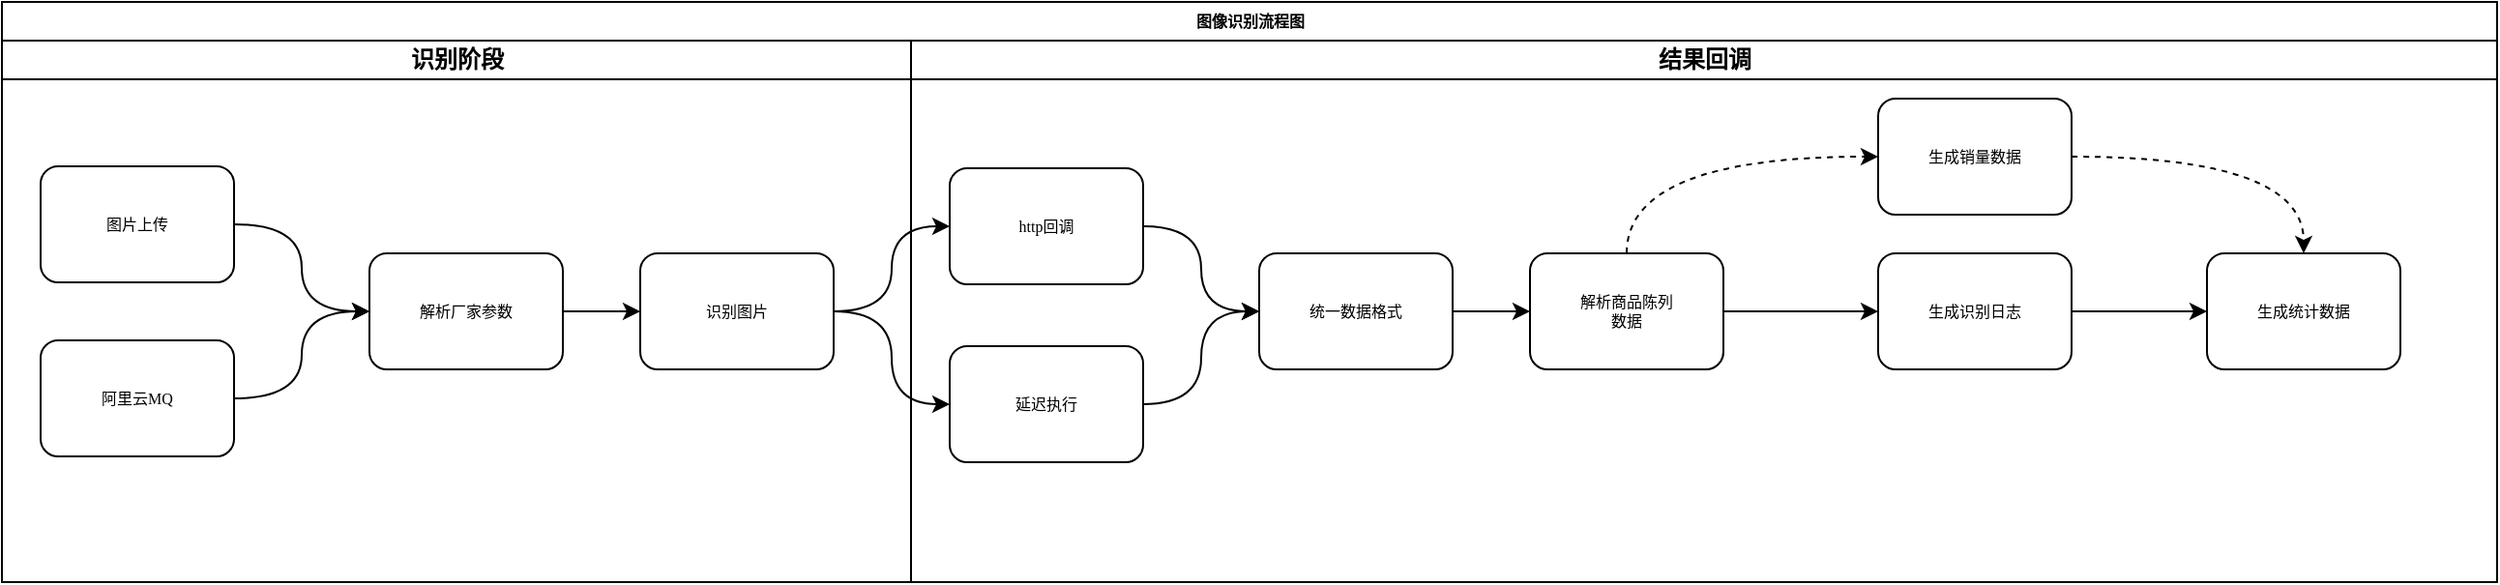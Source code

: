 <mxfile version="21.2.1" type="github">
  <diagram name="Page-1" id="74e2e168-ea6b-b213-b513-2b3c1d86103e">
    <mxGraphModel dx="1114" dy="676" grid="1" gridSize="10" guides="1" tooltips="1" connect="1" arrows="1" fold="1" page="1" pageScale="1" pageWidth="1400" pageHeight="850" background="none" math="0" shadow="0">
      <root>
        <mxCell id="0" />
        <mxCell id="1" parent="0" />
        <mxCell id="77e6c97f196da883-1" value="图像识别流程图" style="swimlane;html=1;childLayout=stackLayout;startSize=20;rounded=0;shadow=0;labelBackgroundColor=none;strokeWidth=1;fontFamily=Verdana;fontSize=8;align=center;" parent="1" vertex="1">
          <mxGeometry x="70" y="40" width="1290" height="300" as="geometry">
            <mxRectangle x="70" y="40" width="70" height="30" as="alternateBounds" />
          </mxGeometry>
        </mxCell>
        <mxCell id="77e6c97f196da883-2" value="识别阶段" style="swimlane;html=1;startSize=20;" parent="77e6c97f196da883-1" vertex="1">
          <mxGeometry y="20" width="470" height="280" as="geometry" />
        </mxCell>
        <mxCell id="PMfBoo3aBNSJoRgHsNJ--9" style="edgeStyle=orthogonalEdgeStyle;curved=1;rounded=0;orthogonalLoop=1;jettySize=auto;html=1;entryX=0;entryY=0.5;entryDx=0;entryDy=0;" edge="1" parent="77e6c97f196da883-2" source="77e6c97f196da883-8" target="PMfBoo3aBNSJoRgHsNJ--8">
          <mxGeometry relative="1" as="geometry" />
        </mxCell>
        <mxCell id="77e6c97f196da883-8" value="图片上传" style="rounded=1;whiteSpace=wrap;html=1;shadow=0;labelBackgroundColor=none;strokeWidth=1;fontFamily=Verdana;fontSize=8;align=center;" parent="77e6c97f196da883-2" vertex="1">
          <mxGeometry x="20" y="65" width="100" height="60" as="geometry" />
        </mxCell>
        <mxCell id="PMfBoo3aBNSJoRgHsNJ--10" style="edgeStyle=orthogonalEdgeStyle;curved=1;rounded=0;orthogonalLoop=1;jettySize=auto;html=1;entryX=0;entryY=0.5;entryDx=0;entryDy=0;" edge="1" parent="77e6c97f196da883-2" source="77e6c97f196da883-9" target="PMfBoo3aBNSJoRgHsNJ--8">
          <mxGeometry relative="1" as="geometry" />
        </mxCell>
        <mxCell id="77e6c97f196da883-9" value="阿里云MQ" style="rounded=1;whiteSpace=wrap;html=1;shadow=0;labelBackgroundColor=none;strokeWidth=1;fontFamily=Verdana;fontSize=8;align=center;" parent="77e6c97f196da883-2" vertex="1">
          <mxGeometry x="20" y="155" width="100" height="60" as="geometry" />
        </mxCell>
        <mxCell id="PMfBoo3aBNSJoRgHsNJ--12" style="edgeStyle=orthogonalEdgeStyle;curved=1;rounded=0;orthogonalLoop=1;jettySize=auto;html=1;exitX=1;exitY=0.5;exitDx=0;exitDy=0;entryX=0;entryY=0.5;entryDx=0;entryDy=0;" edge="1" parent="77e6c97f196da883-2" source="PMfBoo3aBNSJoRgHsNJ--8" target="PMfBoo3aBNSJoRgHsNJ--11">
          <mxGeometry relative="1" as="geometry" />
        </mxCell>
        <mxCell id="PMfBoo3aBNSJoRgHsNJ--8" value="解析厂家参数" style="rounded=1;whiteSpace=wrap;html=1;shadow=0;labelBackgroundColor=none;strokeWidth=1;fontFamily=Verdana;fontSize=8;align=center;" vertex="1" parent="77e6c97f196da883-2">
          <mxGeometry x="190" y="110" width="100" height="60" as="geometry" />
        </mxCell>
        <mxCell id="PMfBoo3aBNSJoRgHsNJ--11" value="识别图片" style="rounded=1;whiteSpace=wrap;html=1;shadow=0;labelBackgroundColor=none;strokeWidth=1;fontFamily=Verdana;fontSize=8;align=center;" vertex="1" parent="77e6c97f196da883-2">
          <mxGeometry x="330" y="110" width="100" height="60" as="geometry" />
        </mxCell>
        <mxCell id="77e6c97f196da883-3" value="结果回调" style="swimlane;html=1;startSize=20;" parent="77e6c97f196da883-1" vertex="1">
          <mxGeometry x="470" y="20" width="820" height="280" as="geometry" />
        </mxCell>
        <mxCell id="PMfBoo3aBNSJoRgHsNJ--18" style="edgeStyle=orthogonalEdgeStyle;curved=1;rounded=0;orthogonalLoop=1;jettySize=auto;html=1;entryX=0;entryY=0.5;entryDx=0;entryDy=0;" edge="1" parent="77e6c97f196da883-3" source="PMfBoo3aBNSJoRgHsNJ--13" target="PMfBoo3aBNSJoRgHsNJ--17">
          <mxGeometry relative="1" as="geometry" />
        </mxCell>
        <mxCell id="PMfBoo3aBNSJoRgHsNJ--13" value="http回调" style="rounded=1;whiteSpace=wrap;html=1;shadow=0;labelBackgroundColor=none;strokeWidth=1;fontFamily=Verdana;fontSize=8;align=center;" vertex="1" parent="77e6c97f196da883-3">
          <mxGeometry x="20" y="66" width="100" height="60" as="geometry" />
        </mxCell>
        <mxCell id="PMfBoo3aBNSJoRgHsNJ--19" style="edgeStyle=orthogonalEdgeStyle;curved=1;rounded=0;orthogonalLoop=1;jettySize=auto;html=1;entryX=0;entryY=0.5;entryDx=0;entryDy=0;" edge="1" parent="77e6c97f196da883-3" source="PMfBoo3aBNSJoRgHsNJ--14" target="PMfBoo3aBNSJoRgHsNJ--17">
          <mxGeometry relative="1" as="geometry" />
        </mxCell>
        <mxCell id="PMfBoo3aBNSJoRgHsNJ--14" value="延迟执行" style="rounded=1;whiteSpace=wrap;html=1;shadow=0;labelBackgroundColor=none;strokeWidth=1;fontFamily=Verdana;fontSize=8;align=center;" vertex="1" parent="77e6c97f196da883-3">
          <mxGeometry x="20" y="158" width="100" height="60" as="geometry" />
        </mxCell>
        <mxCell id="PMfBoo3aBNSJoRgHsNJ--21" style="edgeStyle=orthogonalEdgeStyle;curved=1;rounded=0;orthogonalLoop=1;jettySize=auto;html=1;entryX=0;entryY=0.5;entryDx=0;entryDy=0;" edge="1" parent="77e6c97f196da883-3" source="PMfBoo3aBNSJoRgHsNJ--17" target="PMfBoo3aBNSJoRgHsNJ--20">
          <mxGeometry relative="1" as="geometry" />
        </mxCell>
        <mxCell id="PMfBoo3aBNSJoRgHsNJ--17" value="统一数据格式" style="rounded=1;whiteSpace=wrap;html=1;shadow=0;labelBackgroundColor=none;strokeWidth=1;fontFamily=Verdana;fontSize=8;align=center;" vertex="1" parent="77e6c97f196da883-3">
          <mxGeometry x="180" y="110" width="100" height="60" as="geometry" />
        </mxCell>
        <mxCell id="PMfBoo3aBNSJoRgHsNJ--35" style="edgeStyle=orthogonalEdgeStyle;curved=1;rounded=1;hachureGap=4;orthogonalLoop=1;jettySize=auto;html=1;entryX=0;entryY=0.5;entryDx=0;entryDy=0;fontFamily=Architects Daughter;fontSource=https%3A%2F%2Ffonts.googleapis.com%2Fcss%3Ffamily%3DArchitects%2BDaughter;fontSize=16;dashed=1;exitX=0.5;exitY=0;exitDx=0;exitDy=0;" edge="1" parent="77e6c97f196da883-3" source="PMfBoo3aBNSJoRgHsNJ--20" target="PMfBoo3aBNSJoRgHsNJ--32">
          <mxGeometry relative="1" as="geometry" />
        </mxCell>
        <mxCell id="PMfBoo3aBNSJoRgHsNJ--47" style="edgeStyle=orthogonalEdgeStyle;curved=1;rounded=1;hachureGap=4;orthogonalLoop=1;jettySize=auto;html=1;entryX=0;entryY=0.5;entryDx=0;entryDy=0;fontFamily=Architects Daughter;fontSource=https%3A%2F%2Ffonts.googleapis.com%2Fcss%3Ffamily%3DArchitects%2BDaughter;fontSize=16;" edge="1" parent="77e6c97f196da883-3" source="PMfBoo3aBNSJoRgHsNJ--20" target="PMfBoo3aBNSJoRgHsNJ--46">
          <mxGeometry relative="1" as="geometry" />
        </mxCell>
        <mxCell id="PMfBoo3aBNSJoRgHsNJ--20" value="解析商品陈列&lt;br&gt;数据" style="rounded=1;whiteSpace=wrap;html=1;shadow=0;labelBackgroundColor=none;strokeWidth=1;fontFamily=Verdana;fontSize=8;align=center;" vertex="1" parent="77e6c97f196da883-3">
          <mxGeometry x="320" y="110" width="100" height="60" as="geometry" />
        </mxCell>
        <mxCell id="PMfBoo3aBNSJoRgHsNJ--24" value="生成统计数据" style="rounded=1;whiteSpace=wrap;html=1;shadow=0;labelBackgroundColor=none;strokeWidth=1;fontFamily=Verdana;fontSize=8;align=center;" vertex="1" parent="77e6c97f196da883-3">
          <mxGeometry x="670" y="110" width="100" height="60" as="geometry" />
        </mxCell>
        <mxCell id="PMfBoo3aBNSJoRgHsNJ--36" style="edgeStyle=orthogonalEdgeStyle;curved=1;rounded=1;hachureGap=4;orthogonalLoop=1;jettySize=auto;html=1;entryX=0.5;entryY=0;entryDx=0;entryDy=0;fontFamily=Architects Daughter;fontSource=https%3A%2F%2Ffonts.googleapis.com%2Fcss%3Ffamily%3DArchitects%2BDaughter;fontSize=16;exitX=1;exitY=0.5;exitDx=0;exitDy=0;dashed=1;" edge="1" parent="77e6c97f196da883-3" source="PMfBoo3aBNSJoRgHsNJ--32" target="PMfBoo3aBNSJoRgHsNJ--24">
          <mxGeometry relative="1" as="geometry" />
        </mxCell>
        <mxCell id="PMfBoo3aBNSJoRgHsNJ--32" value="生成销量数据" style="rounded=1;whiteSpace=wrap;html=1;shadow=0;labelBackgroundColor=none;strokeWidth=1;fontFamily=Verdana;fontSize=8;align=center;" vertex="1" parent="77e6c97f196da883-3">
          <mxGeometry x="500" y="30" width="100" height="60" as="geometry" />
        </mxCell>
        <mxCell id="PMfBoo3aBNSJoRgHsNJ--48" style="edgeStyle=orthogonalEdgeStyle;curved=1;rounded=1;hachureGap=4;orthogonalLoop=1;jettySize=auto;html=1;entryX=0;entryY=0.5;entryDx=0;entryDy=0;fontFamily=Architects Daughter;fontSource=https%3A%2F%2Ffonts.googleapis.com%2Fcss%3Ffamily%3DArchitects%2BDaughter;fontSize=16;" edge="1" parent="77e6c97f196da883-3" source="PMfBoo3aBNSJoRgHsNJ--46" target="PMfBoo3aBNSJoRgHsNJ--24">
          <mxGeometry relative="1" as="geometry" />
        </mxCell>
        <mxCell id="PMfBoo3aBNSJoRgHsNJ--46" value="生成识别日志" style="rounded=1;whiteSpace=wrap;html=1;shadow=0;labelBackgroundColor=none;strokeWidth=1;fontFamily=Verdana;fontSize=8;align=center;" vertex="1" parent="77e6c97f196da883-3">
          <mxGeometry x="500" y="110" width="100" height="60" as="geometry" />
        </mxCell>
        <mxCell id="PMfBoo3aBNSJoRgHsNJ--15" style="edgeStyle=orthogonalEdgeStyle;curved=1;rounded=0;orthogonalLoop=1;jettySize=auto;html=1;entryX=0;entryY=0.5;entryDx=0;entryDy=0;" edge="1" parent="77e6c97f196da883-1" source="PMfBoo3aBNSJoRgHsNJ--11" target="PMfBoo3aBNSJoRgHsNJ--13">
          <mxGeometry relative="1" as="geometry" />
        </mxCell>
        <mxCell id="PMfBoo3aBNSJoRgHsNJ--16" style="edgeStyle=orthogonalEdgeStyle;curved=1;rounded=0;orthogonalLoop=1;jettySize=auto;html=1;" edge="1" parent="77e6c97f196da883-1" source="PMfBoo3aBNSJoRgHsNJ--11" target="PMfBoo3aBNSJoRgHsNJ--14">
          <mxGeometry relative="1" as="geometry" />
        </mxCell>
      </root>
    </mxGraphModel>
  </diagram>
</mxfile>
